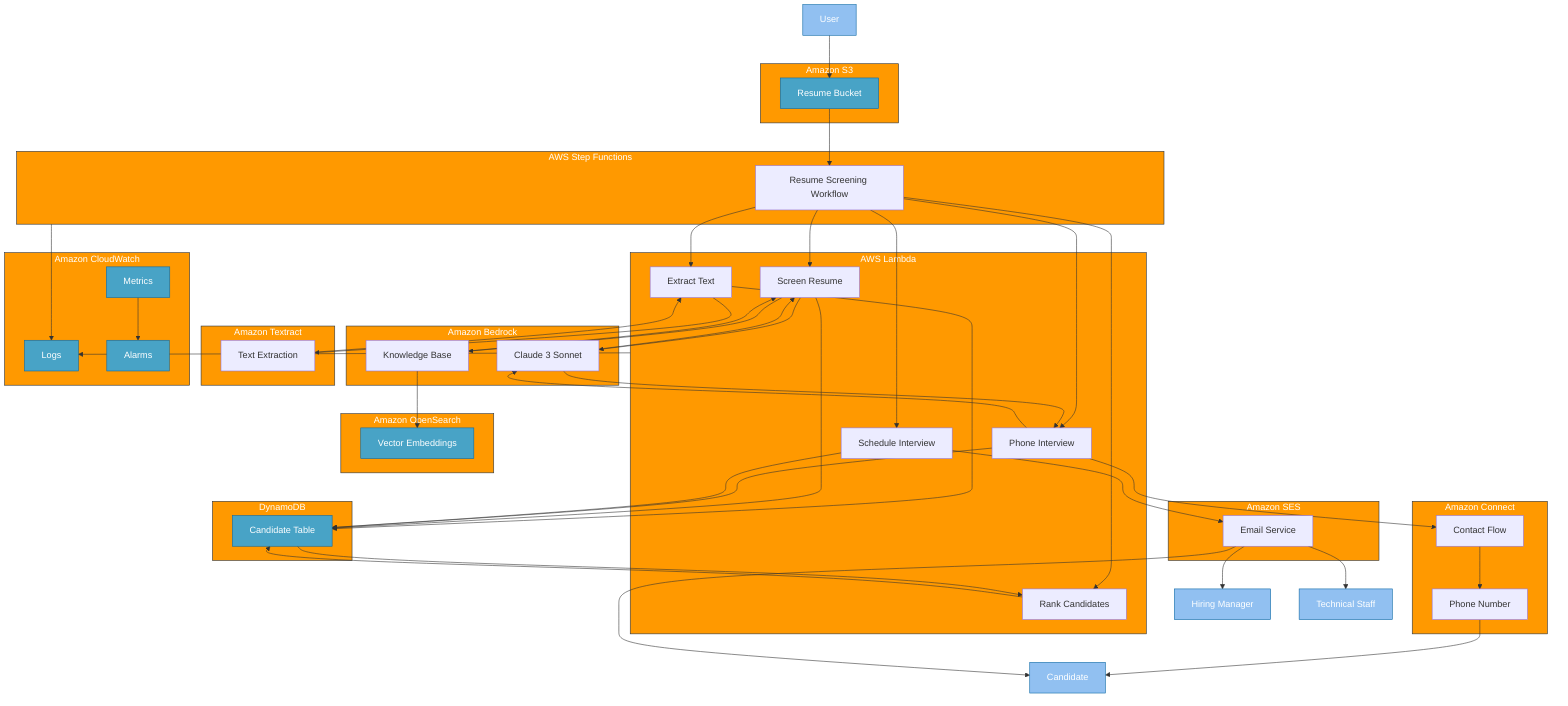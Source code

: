 flowchart TD
    subgraph S3["Amazon S3"]
        S3_bucket["Resume Bucket"]
    end

    subgraph Lambda["AWS Lambda"]
        extract["Extract Text"]        
        screen["Screen Resume"]
        rank["Rank Candidates"]
        phone["Phone Interview"]
        schedule["Schedule Interview"]
    end

    subgraph StepFunctions["AWS Step Functions"]
        workflow["Resume Screening Workflow"]        
    end

    subgraph DynamoDB
        candidates["Candidate Table"]
    end

    subgraph OpenSearch["Amazon OpenSearch"]
        vectors["Vector Embeddings"]
    end

    subgraph Bedrock["Amazon Bedrock"]
        model["Claude 3 Sonnet"]
        kb["Knowledge Base"]
    end

    subgraph Connect["Amazon Connect"]
        flow["Contact Flow"]
        phone_num["Phone Number"]
    end

    subgraph SES["Amazon SES"]
        email["Email Service"]
    end

    subgraph Textract["Amazon Textract"]
        ocr["Text Extraction"]
    end

    subgraph CloudWatch["Amazon CloudWatch"]
        logs["Logs"]
        metrics["Metrics"]
        alarms["Alarms"]
    end

    User --> S3_bucket
    S3_bucket --> workflow
    workflow --> extract
    workflow --> screen
    workflow --> rank
    workflow --> phone
    workflow --> schedule
    
    extract --> ocr
    ocr --> extract
    extract --> candidates
    
    screen --> model
    model --> screen
    screen --> kb
    kb --> screen
    kb --> vectors
    screen --> candidates
    
    rank --> candidates
    candidates --> rank
    
    phone --> model
    model --> phone
    phone --> flow
    flow --> phone_num
    phone_num --> Candidate["Candidate"]
    phone --> candidates
    
    schedule --> email
    email --> HiringManager["Hiring Manager"]
    email --> TechStaff["Technical Staff"]
    email --> Candidate
    schedule --> candidates
    
    Lambda --> logs
    StepFunctions --> logs
    metrics --> alarms

    classDef aws fill:#FF9900,stroke:#232F3E,color:white;
    classDef externalEntity fill:#91C0F1,stroke:#0A67A3,color:white;
    classDef data fill:#48A3C6,stroke:#0A67A3,color:white;
    
    class S3,Lambda,StepFunctions,DynamoDB,OpenSearch,Bedrock,Connect,SES,Textract,CloudWatch aws;
    class Candidate,HiringManager,TechStaff,User externalEntity;
    class S3_bucket,candidates,vectors,logs,metrics,alarms data;